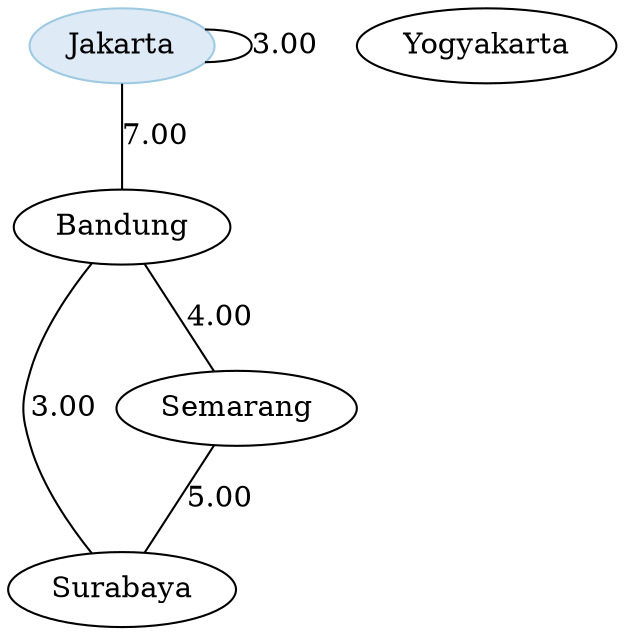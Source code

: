 strict graph {


	"Jakarta" [ color="2", colorscheme="blues3", fillcolor="1", style="filled",  weight=0 ];

	"Jakarta" -- "Jakarta" [ color="black", label="3.00",  weight=0 ];

	"Jakarta" -- "Bandung" [ color="black", label="7.00",  weight=0 ];

	"Bandung" [  weight=0 ];

	"Bandung" -- "Surabaya" [ color="black", label="3.00",  weight=0 ];

	"Bandung" -- "Jakarta" [ color="black", label="7.00",  weight=0 ];

	"Bandung" -- "Semarang" [ color="black", label="4.00",  weight=0 ];

	"Semarang" [  weight=0 ];

	"Semarang" -- "Bandung" [ color="black", label="4.00",  weight=0 ];

	"Semarang" -- "Surabaya" [ color="black", label="5.00",  weight=0 ];

	"Yogyakarta" [  weight=0 ];

	"Surabaya" [  weight=0 ];

	"Surabaya" -- "Bandung" [ color="black", label="3.00",  weight=0 ];

	"Surabaya" -- "Semarang" [ color="black", label="5.00",  weight=0 ];

}
